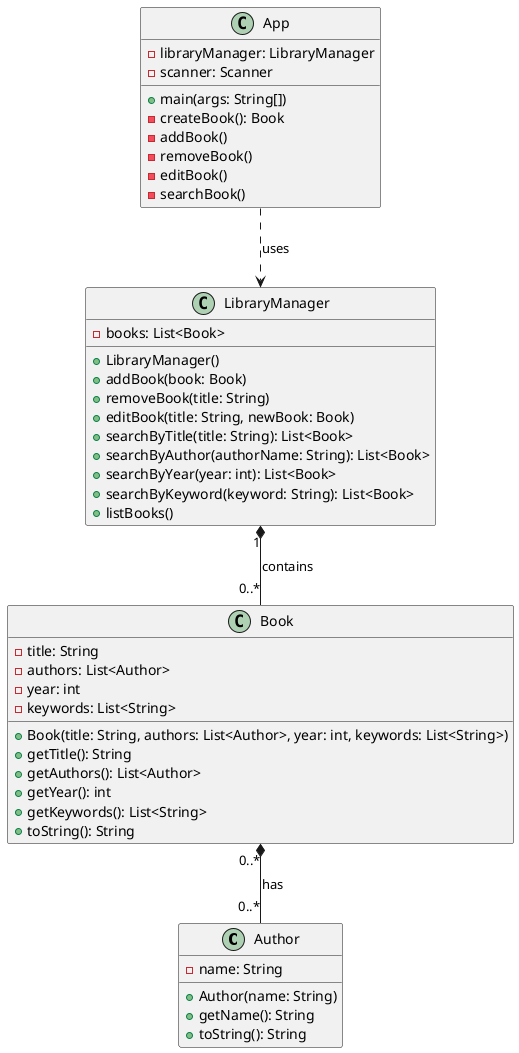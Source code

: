 @startuml Libreria

class Author {
    - name: String
    + Author(name: String)
    + getName(): String
    + toString(): String
}

class Book {
    - title: String
    - authors: List<Author>
    - year: int
    - keywords: List<String>
    + Book(title: String, authors: List<Author>, year: int, keywords: List<String>)
    + getTitle(): String
    + getAuthors(): List<Author>
    + getYear(): int
    + getKeywords(): List<String>
    + toString(): String
}

class LibraryManager {
    - books: List<Book>
    + LibraryManager()
    + addBook(book: Book)
    + removeBook(title: String)
    + editBook(title: String, newBook: Book)
    + searchByTitle(title: String): List<Book>
    + searchByAuthor(authorName: String): List<Book>
    + searchByYear(year: int): List<Book>
    + searchByKeyword(keyword: String): List<Book>
    + listBooks()
}

class App {
    - libraryManager: LibraryManager
    - scanner: Scanner
    + main(args: String[])
    - createBook(): Book
    - addBook()
    - removeBook()
    - editBook()
    - searchBook()
}

App ..> LibraryManager : uses
LibraryManager "1" *-- "0..*" Book : contains
Book "0..*" *-- "0..*" Author : has

@enduml

